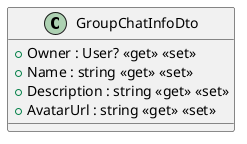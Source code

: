 @startuml
class GroupChatInfoDto {
    + Owner : User? <<get>> <<set>>
    + Name : string <<get>> <<set>>
    + Description : string <<get>> <<set>>
    + AvatarUrl : string <<get>> <<set>>
}
@enduml
